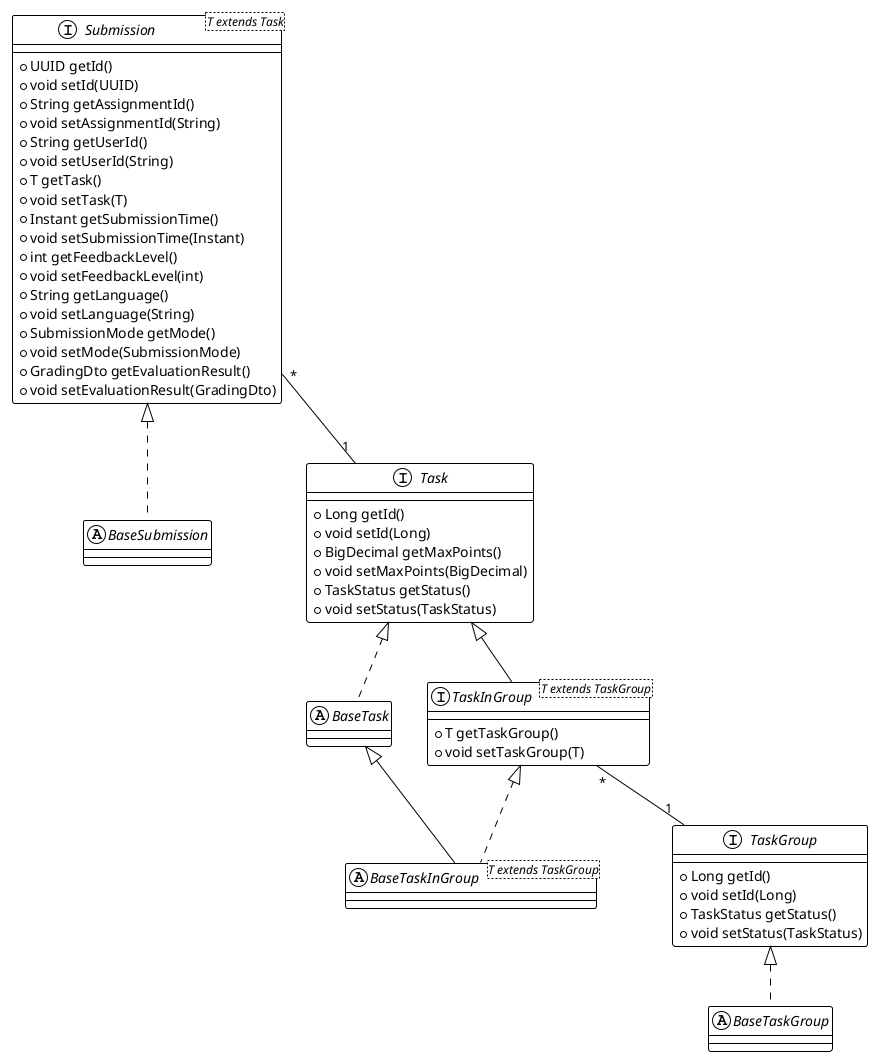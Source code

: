@startuml
!theme plain

together {
    interface TaskGroup {
        + Long getId()
        + void setId(Long)
        + TaskStatus getStatus()
        + void setStatus(TaskStatus)
    }

    abstract class BaseTaskGroup
}

together {
    interface Task {
        + Long getId()
        + void setId(Long)
        + BigDecimal getMaxPoints()
        + void setMaxPoints(BigDecimal)
        + TaskStatus getStatus()
        + void setStatus(TaskStatus)
    }
    
    interface TaskInGroup<T extends TaskGroup> extends Task {
        + T getTaskGroup()
        + void setTaskGroup(T)
    }

    abstract class BaseTask
    abstract class BaseTaskInGroup<T extends TaskGroup> extends BaseTask
}

together {
    interface Submission<T extends Task> {
        + UUID getId()
        + void setId(UUID)
        + String getAssignmentId()
        + void setAssignmentId(String)
        + String getUserId()
        + void setUserId(String)
        + T getTask()
        + void setTask(T)
        + Instant getSubmissionTime()
        + void setSubmissionTime(Instant)
        + int getFeedbackLevel()
        + void setFeedbackLevel(int)
        + String getLanguage()
        + void setLanguage(String)
        + SubmissionMode getMode()
        + void setMode(SubmissionMode)
        + GradingDto getEvaluationResult()
        + void setEvaluationResult(GradingDto)
    }

    abstract class BaseSubmission
}
Task <|.. BaseTask
TaskInGroup <|.. BaseTaskInGroup
TaskGroup <|.. BaseTaskGroup
Submission <|.. BaseSubmission

TaskInGroup "*" -- "1" TaskGroup
Submission "*" -- "1" Task
@enduml
